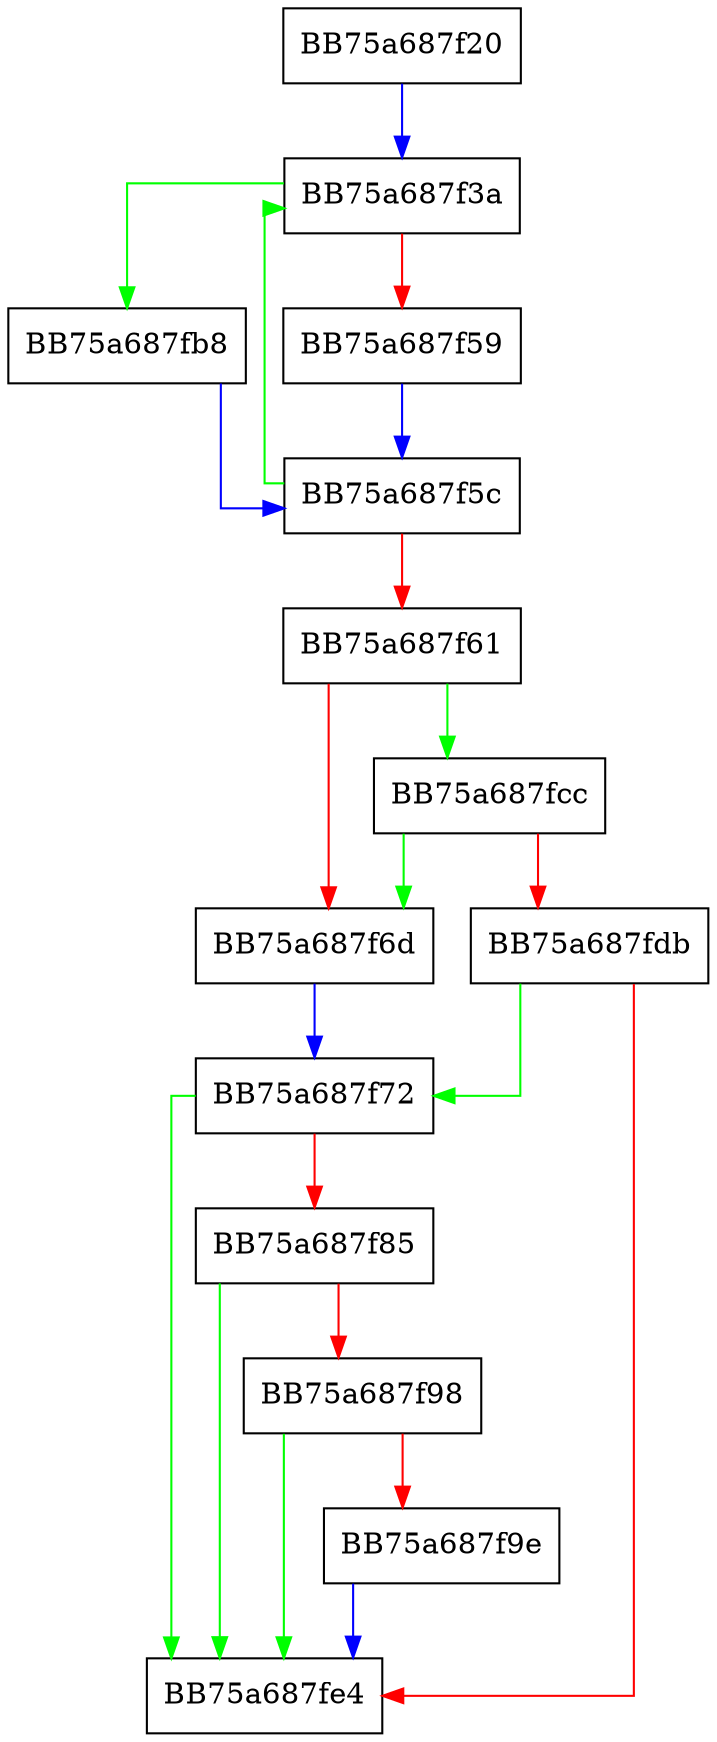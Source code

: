 digraph GetAttributePriority {
  node [shape="box"];
  graph [splines=ortho];
  BB75a687f20 -> BB75a687f3a [color="blue"];
  BB75a687f3a -> BB75a687fb8 [color="green"];
  BB75a687f3a -> BB75a687f59 [color="red"];
  BB75a687f59 -> BB75a687f5c [color="blue"];
  BB75a687f5c -> BB75a687f3a [color="green"];
  BB75a687f5c -> BB75a687f61 [color="red"];
  BB75a687f61 -> BB75a687fcc [color="green"];
  BB75a687f61 -> BB75a687f6d [color="red"];
  BB75a687f6d -> BB75a687f72 [color="blue"];
  BB75a687f72 -> BB75a687fe4 [color="green"];
  BB75a687f72 -> BB75a687f85 [color="red"];
  BB75a687f85 -> BB75a687fe4 [color="green"];
  BB75a687f85 -> BB75a687f98 [color="red"];
  BB75a687f98 -> BB75a687fe4 [color="green"];
  BB75a687f98 -> BB75a687f9e [color="red"];
  BB75a687f9e -> BB75a687fe4 [color="blue"];
  BB75a687fb8 -> BB75a687f5c [color="blue"];
  BB75a687fcc -> BB75a687f6d [color="green"];
  BB75a687fcc -> BB75a687fdb [color="red"];
  BB75a687fdb -> BB75a687f72 [color="green"];
  BB75a687fdb -> BB75a687fe4 [color="red"];
}